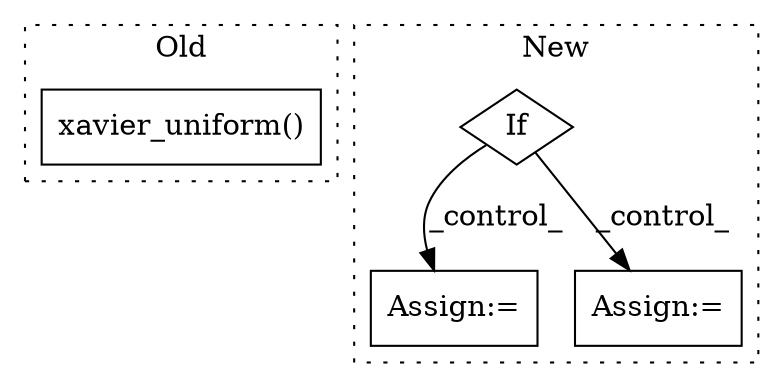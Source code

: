 digraph G {
subgraph cluster0 {
1 [label="xavier_uniform()" a="75" s="1884,1934" l="23,1" shape="box"];
label = "Old";
style="dotted";
}
subgraph cluster1 {
2 [label="If" a="96" s="1679,1703" l="3,14" shape="diamond"];
3 [label="Assign:=" a="68" s="1732" l="3" shape="box"];
4 [label="Assign:=" a="68" s="1987" l="3" shape="box"];
label = "New";
style="dotted";
}
2 -> 4 [label="_control_"];
2 -> 3 [label="_control_"];
}